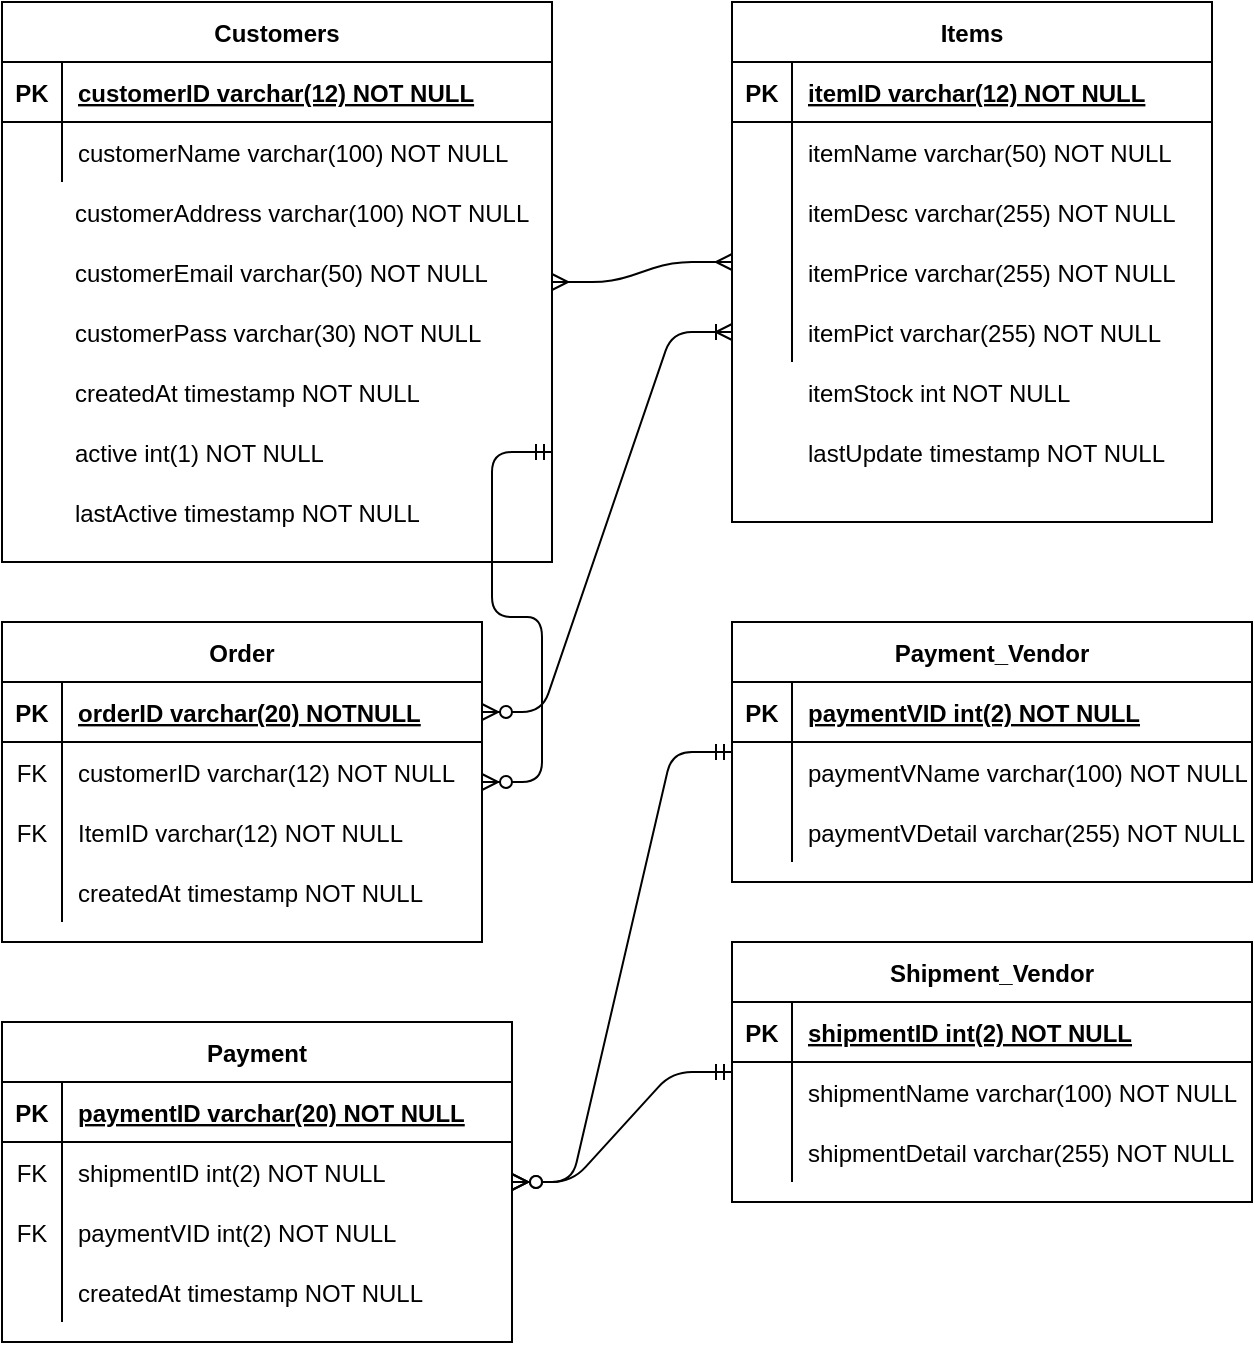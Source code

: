 <mxfile version="13.5.9" type="device"><diagram id="R2lEEEUBdFMjLlhIrx00" name="Page-1"><mxGraphModel dx="868" dy="490" grid="1" gridSize="10" guides="1" tooltips="1" connect="1" arrows="1" fold="1" page="1" pageScale="1" pageWidth="850" pageHeight="1100" math="0" shadow="0" extFonts="Permanent Marker^https://fonts.googleapis.com/css?family=Permanent+Marker"><root><mxCell id="0"/><mxCell id="1" parent="0"/><mxCell id="A3V9sl_HSj37QAp93rdn-53" value="" style="group" vertex="1" connectable="0" parent="1"><mxGeometry x="55" y="40" width="275" height="280" as="geometry"/></mxCell><mxCell id="C-vyLk0tnHw3VtMMgP7b-23" value="Customers" style="shape=table;startSize=30;container=1;collapsible=1;childLayout=tableLayout;fixedRows=1;rowLines=0;fontStyle=1;align=center;resizeLast=1;" parent="A3V9sl_HSj37QAp93rdn-53" vertex="1"><mxGeometry width="275" height="280" as="geometry"/></mxCell><mxCell id="C-vyLk0tnHw3VtMMgP7b-24" value="" style="shape=partialRectangle;collapsible=0;dropTarget=0;pointerEvents=0;fillColor=none;points=[[0,0.5],[1,0.5]];portConstraint=eastwest;top=0;left=0;right=0;bottom=1;" parent="C-vyLk0tnHw3VtMMgP7b-23" vertex="1"><mxGeometry y="30" width="275" height="30" as="geometry"/></mxCell><mxCell id="C-vyLk0tnHw3VtMMgP7b-25" value="PK" style="shape=partialRectangle;overflow=hidden;connectable=0;fillColor=none;top=0;left=0;bottom=0;right=0;fontStyle=1;" parent="C-vyLk0tnHw3VtMMgP7b-24" vertex="1"><mxGeometry width="30" height="30" as="geometry"/></mxCell><mxCell id="C-vyLk0tnHw3VtMMgP7b-26" value="customerID varchar(12) NOT NULL" style="shape=partialRectangle;overflow=hidden;connectable=0;fillColor=none;top=0;left=0;bottom=0;right=0;align=left;spacingLeft=6;fontStyle=5;" parent="C-vyLk0tnHw3VtMMgP7b-24" vertex="1"><mxGeometry x="30" width="245" height="30" as="geometry"/></mxCell><mxCell id="C-vyLk0tnHw3VtMMgP7b-27" value="" style="shape=partialRectangle;collapsible=0;dropTarget=0;pointerEvents=0;fillColor=none;points=[[0,0.5],[1,0.5]];portConstraint=eastwest;top=0;left=0;right=0;bottom=0;" parent="C-vyLk0tnHw3VtMMgP7b-23" vertex="1"><mxGeometry y="60" width="275" height="30" as="geometry"/></mxCell><mxCell id="C-vyLk0tnHw3VtMMgP7b-28" value="" style="shape=partialRectangle;overflow=hidden;connectable=0;fillColor=none;top=0;left=0;bottom=0;right=0;" parent="C-vyLk0tnHw3VtMMgP7b-27" vertex="1"><mxGeometry width="30" height="30" as="geometry"/></mxCell><mxCell id="C-vyLk0tnHw3VtMMgP7b-29" value="customerName varchar(100) NOT NULL" style="shape=partialRectangle;overflow=hidden;connectable=0;fillColor=none;top=0;left=0;bottom=0;right=0;align=left;spacingLeft=6;" parent="C-vyLk0tnHw3VtMMgP7b-27" vertex="1"><mxGeometry x="30" width="245" height="30" as="geometry"/></mxCell><mxCell id="A3V9sl_HSj37QAp93rdn-11" value="" style="shape=partialRectangle;collapsible=0;dropTarget=0;pointerEvents=0;fillColor=none;points=[[0,0.5],[1,0.5]];portConstraint=eastwest;top=0;left=0;right=0;bottom=0;" vertex="1" parent="A3V9sl_HSj37QAp93rdn-53"><mxGeometry y="90" width="275" height="30" as="geometry"/></mxCell><mxCell id="A3V9sl_HSj37QAp93rdn-12" value="" style="shape=partialRectangle;overflow=hidden;connectable=0;fillColor=none;top=0;left=0;bottom=0;right=0;" vertex="1" parent="A3V9sl_HSj37QAp93rdn-11"><mxGeometry width="28.448" height="30" as="geometry"/></mxCell><mxCell id="A3V9sl_HSj37QAp93rdn-13" value="customerAddress varchar(100) NOT NULL" style="shape=partialRectangle;overflow=hidden;connectable=0;fillColor=none;top=0;left=0;bottom=0;right=0;align=left;spacingLeft=6;" vertex="1" parent="A3V9sl_HSj37QAp93rdn-11"><mxGeometry x="28.448" width="246.552" height="30" as="geometry"/></mxCell><mxCell id="A3V9sl_HSj37QAp93rdn-14" value="" style="shape=partialRectangle;collapsible=0;dropTarget=0;pointerEvents=0;fillColor=none;points=[[0,0.5],[1,0.5]];portConstraint=eastwest;top=0;left=0;right=0;bottom=0;" vertex="1" parent="A3V9sl_HSj37QAp93rdn-53"><mxGeometry y="120" width="275" height="30" as="geometry"/></mxCell><mxCell id="A3V9sl_HSj37QAp93rdn-15" value="" style="shape=partialRectangle;overflow=hidden;connectable=0;fillColor=none;top=0;left=0;bottom=0;right=0;" vertex="1" parent="A3V9sl_HSj37QAp93rdn-14"><mxGeometry width="28.448" height="30" as="geometry"/></mxCell><mxCell id="A3V9sl_HSj37QAp93rdn-16" value="customerEmail varchar(50) NOT NULL" style="shape=partialRectangle;overflow=hidden;connectable=0;fillColor=none;top=0;left=0;bottom=0;right=0;align=left;spacingLeft=6;" vertex="1" parent="A3V9sl_HSj37QAp93rdn-14"><mxGeometry x="28.448" width="246.552" height="30" as="geometry"/></mxCell><mxCell id="A3V9sl_HSj37QAp93rdn-17" value="" style="shape=partialRectangle;collapsible=0;dropTarget=0;pointerEvents=0;fillColor=none;points=[[0,0.5],[1,0.5]];portConstraint=eastwest;top=0;left=0;right=0;bottom=0;" vertex="1" parent="A3V9sl_HSj37QAp93rdn-53"><mxGeometry y="150" width="275" height="30" as="geometry"/></mxCell><mxCell id="A3V9sl_HSj37QAp93rdn-18" value="" style="shape=partialRectangle;overflow=hidden;connectable=0;fillColor=none;top=0;left=0;bottom=0;right=0;" vertex="1" parent="A3V9sl_HSj37QAp93rdn-17"><mxGeometry width="28.448" height="30" as="geometry"/></mxCell><mxCell id="A3V9sl_HSj37QAp93rdn-19" value="customerPass varchar(30) NOT NULL" style="shape=partialRectangle;overflow=hidden;connectable=0;fillColor=none;top=0;left=0;bottom=0;right=0;align=left;spacingLeft=6;" vertex="1" parent="A3V9sl_HSj37QAp93rdn-17"><mxGeometry x="28.448" width="246.552" height="30" as="geometry"/></mxCell><mxCell id="A3V9sl_HSj37QAp93rdn-20" value="" style="shape=partialRectangle;collapsible=0;dropTarget=0;pointerEvents=0;fillColor=none;points=[[0,0.5],[1,0.5]];portConstraint=eastwest;top=0;left=0;right=0;bottom=0;" vertex="1" parent="A3V9sl_HSj37QAp93rdn-53"><mxGeometry y="180" width="275" height="30" as="geometry"/></mxCell><mxCell id="A3V9sl_HSj37QAp93rdn-21" value="" style="shape=partialRectangle;overflow=hidden;connectable=0;fillColor=none;top=0;left=0;bottom=0;right=0;" vertex="1" parent="A3V9sl_HSj37QAp93rdn-20"><mxGeometry width="28.448" height="30" as="geometry"/></mxCell><mxCell id="A3V9sl_HSj37QAp93rdn-22" value="createdAt timestamp NOT NULL" style="shape=partialRectangle;overflow=hidden;connectable=0;fillColor=none;top=0;left=0;bottom=0;right=0;align=left;spacingLeft=6;" vertex="1" parent="A3V9sl_HSj37QAp93rdn-20"><mxGeometry x="28.448" width="246.552" height="30" as="geometry"/></mxCell><mxCell id="A3V9sl_HSj37QAp93rdn-23" value="" style="shape=partialRectangle;collapsible=0;dropTarget=0;pointerEvents=0;fillColor=none;points=[[0,0.5],[1,0.5]];portConstraint=eastwest;top=0;left=0;right=0;bottom=0;" vertex="1" parent="A3V9sl_HSj37QAp93rdn-53"><mxGeometry y="210" width="275" height="30" as="geometry"/></mxCell><mxCell id="A3V9sl_HSj37QAp93rdn-24" value="" style="shape=partialRectangle;overflow=hidden;connectable=0;fillColor=none;top=0;left=0;bottom=0;right=0;" vertex="1" parent="A3V9sl_HSj37QAp93rdn-23"><mxGeometry width="28.448" height="30" as="geometry"/></mxCell><mxCell id="A3V9sl_HSj37QAp93rdn-25" value="active int(1) NOT NULL" style="shape=partialRectangle;overflow=hidden;connectable=0;fillColor=none;top=0;left=0;bottom=0;right=0;align=left;spacingLeft=6;" vertex="1" parent="A3V9sl_HSj37QAp93rdn-23"><mxGeometry x="28.448" width="246.552" height="30" as="geometry"/></mxCell><mxCell id="A3V9sl_HSj37QAp93rdn-26" value="" style="shape=partialRectangle;collapsible=0;dropTarget=0;pointerEvents=0;fillColor=none;points=[[0,0.5],[1,0.5]];portConstraint=eastwest;top=0;left=0;right=0;bottom=0;" vertex="1" parent="A3V9sl_HSj37QAp93rdn-53"><mxGeometry y="240" width="275" height="30" as="geometry"/></mxCell><mxCell id="A3V9sl_HSj37QAp93rdn-27" value="" style="shape=partialRectangle;overflow=hidden;connectable=0;fillColor=none;top=0;left=0;bottom=0;right=0;" vertex="1" parent="A3V9sl_HSj37QAp93rdn-26"><mxGeometry width="28.448" height="30" as="geometry"/></mxCell><mxCell id="A3V9sl_HSj37QAp93rdn-28" value="lastActive timestamp NOT NULL" style="shape=partialRectangle;overflow=hidden;connectable=0;fillColor=none;top=0;left=0;bottom=0;right=0;align=left;spacingLeft=6;" vertex="1" parent="A3V9sl_HSj37QAp93rdn-26"><mxGeometry x="28.448" width="246.552" height="30" as="geometry"/></mxCell><mxCell id="A3V9sl_HSj37QAp93rdn-91" value="" style="group" vertex="1" connectable="0" parent="1"><mxGeometry x="420" y="40" width="240" height="260" as="geometry"/></mxCell><mxCell id="A3V9sl_HSj37QAp93rdn-29" value="Items" style="shape=table;startSize=30;container=1;collapsible=1;childLayout=tableLayout;fixedRows=1;rowLines=0;fontStyle=1;align=center;resizeLast=1;" vertex="1" parent="A3V9sl_HSj37QAp93rdn-91"><mxGeometry width="240" height="260" as="geometry"/></mxCell><mxCell id="A3V9sl_HSj37QAp93rdn-30" value="" style="shape=partialRectangle;collapsible=0;dropTarget=0;pointerEvents=0;fillColor=none;top=0;left=0;bottom=1;right=0;points=[[0,0.5],[1,0.5]];portConstraint=eastwest;" vertex="1" parent="A3V9sl_HSj37QAp93rdn-29"><mxGeometry y="30" width="240" height="30" as="geometry"/></mxCell><mxCell id="A3V9sl_HSj37QAp93rdn-31" value="PK" style="shape=partialRectangle;connectable=0;fillColor=none;top=0;left=0;bottom=0;right=0;fontStyle=1;overflow=hidden;" vertex="1" parent="A3V9sl_HSj37QAp93rdn-30"><mxGeometry width="30" height="30" as="geometry"/></mxCell><mxCell id="A3V9sl_HSj37QAp93rdn-32" value="itemID varchar(12) NOT NULL" style="shape=partialRectangle;connectable=0;fillColor=none;top=0;left=0;bottom=0;right=0;align=left;spacingLeft=6;fontStyle=5;overflow=hidden;" vertex="1" parent="A3V9sl_HSj37QAp93rdn-30"><mxGeometry x="30" width="210" height="30" as="geometry"/></mxCell><mxCell id="A3V9sl_HSj37QAp93rdn-33" value="" style="shape=partialRectangle;collapsible=0;dropTarget=0;pointerEvents=0;fillColor=none;top=0;left=0;bottom=0;right=0;points=[[0,0.5],[1,0.5]];portConstraint=eastwest;" vertex="1" parent="A3V9sl_HSj37QAp93rdn-29"><mxGeometry y="60" width="240" height="30" as="geometry"/></mxCell><mxCell id="A3V9sl_HSj37QAp93rdn-34" value="" style="shape=partialRectangle;connectable=0;fillColor=none;top=0;left=0;bottom=0;right=0;editable=1;overflow=hidden;" vertex="1" parent="A3V9sl_HSj37QAp93rdn-33"><mxGeometry width="30" height="30" as="geometry"/></mxCell><mxCell id="A3V9sl_HSj37QAp93rdn-35" value="itemName varchar(50) NOT NULL" style="shape=partialRectangle;connectable=0;fillColor=none;top=0;left=0;bottom=0;right=0;align=left;spacingLeft=6;overflow=hidden;" vertex="1" parent="A3V9sl_HSj37QAp93rdn-33"><mxGeometry x="30" width="210" height="30" as="geometry"/></mxCell><mxCell id="A3V9sl_HSj37QAp93rdn-147" value="" style="shape=partialRectangle;collapsible=0;dropTarget=0;pointerEvents=0;fillColor=none;top=0;left=0;bottom=0;right=0;points=[[0,0.5],[1,0.5]];portConstraint=eastwest;" vertex="1" parent="A3V9sl_HSj37QAp93rdn-29"><mxGeometry y="90" width="240" height="30" as="geometry"/></mxCell><mxCell id="A3V9sl_HSj37QAp93rdn-148" value="" style="shape=partialRectangle;connectable=0;fillColor=none;top=0;left=0;bottom=0;right=0;editable=1;overflow=hidden;" vertex="1" parent="A3V9sl_HSj37QAp93rdn-147"><mxGeometry width="30" height="30" as="geometry"/></mxCell><mxCell id="A3V9sl_HSj37QAp93rdn-149" value="itemDesc varchar(255) NOT NULL" style="shape=partialRectangle;connectable=0;fillColor=none;top=0;left=0;bottom=0;right=0;align=left;spacingLeft=6;overflow=hidden;" vertex="1" parent="A3V9sl_HSj37QAp93rdn-147"><mxGeometry x="30" width="210" height="30" as="geometry"/></mxCell><mxCell id="A3V9sl_HSj37QAp93rdn-36" value="" style="shape=partialRectangle;collapsible=0;dropTarget=0;pointerEvents=0;fillColor=none;top=0;left=0;bottom=0;right=0;points=[[0,0.5],[1,0.5]];portConstraint=eastwest;" vertex="1" parent="A3V9sl_HSj37QAp93rdn-29"><mxGeometry y="120" width="240" height="30" as="geometry"/></mxCell><mxCell id="A3V9sl_HSj37QAp93rdn-37" value="" style="shape=partialRectangle;connectable=0;fillColor=none;top=0;left=0;bottom=0;right=0;editable=1;overflow=hidden;" vertex="1" parent="A3V9sl_HSj37QAp93rdn-36"><mxGeometry width="30" height="30" as="geometry"/></mxCell><mxCell id="A3V9sl_HSj37QAp93rdn-38" value="itemPrice varchar(255) NOT NULL" style="shape=partialRectangle;connectable=0;fillColor=none;top=0;left=0;bottom=0;right=0;align=left;spacingLeft=6;overflow=hidden;" vertex="1" parent="A3V9sl_HSj37QAp93rdn-36"><mxGeometry x="30" width="210" height="30" as="geometry"/></mxCell><mxCell id="A3V9sl_HSj37QAp93rdn-39" value="" style="shape=partialRectangle;collapsible=0;dropTarget=0;pointerEvents=0;fillColor=none;top=0;left=0;bottom=0;right=0;points=[[0,0.5],[1,0.5]];portConstraint=eastwest;" vertex="1" parent="A3V9sl_HSj37QAp93rdn-29"><mxGeometry y="150" width="240" height="30" as="geometry"/></mxCell><mxCell id="A3V9sl_HSj37QAp93rdn-40" value="" style="shape=partialRectangle;connectable=0;fillColor=none;top=0;left=0;bottom=0;right=0;editable=1;overflow=hidden;" vertex="1" parent="A3V9sl_HSj37QAp93rdn-39"><mxGeometry width="30" height="30" as="geometry"/></mxCell><mxCell id="A3V9sl_HSj37QAp93rdn-41" value="itemPict varchar(255) NOT NULL" style="shape=partialRectangle;connectable=0;fillColor=none;top=0;left=0;bottom=0;right=0;align=left;spacingLeft=6;overflow=hidden;" vertex="1" parent="A3V9sl_HSj37QAp93rdn-39"><mxGeometry x="30" width="210" height="30" as="geometry"/></mxCell><mxCell id="A3V9sl_HSj37QAp93rdn-85" value="" style="shape=partialRectangle;collapsible=0;dropTarget=0;pointerEvents=0;fillColor=none;points=[[0,0.5],[1,0.5]];portConstraint=eastwest;top=0;left=0;right=0;bottom=0;" vertex="1" parent="A3V9sl_HSj37QAp93rdn-91"><mxGeometry y="180" width="230" height="30" as="geometry"/></mxCell><mxCell id="A3V9sl_HSj37QAp93rdn-86" value="" style="shape=partialRectangle;overflow=hidden;connectable=0;fillColor=none;top=0;left=0;bottom=0;right=0;" vertex="1" parent="A3V9sl_HSj37QAp93rdn-85"><mxGeometry width="23.793" height="30" as="geometry"/></mxCell><mxCell id="A3V9sl_HSj37QAp93rdn-87" value="itemStock int NOT NULL" style="shape=partialRectangle;overflow=hidden;connectable=0;fillColor=none;top=0;left=0;bottom=0;right=0;align=left;spacingLeft=6;" vertex="1" parent="A3V9sl_HSj37QAp93rdn-85"><mxGeometry x="30" width="200" height="30" as="geometry"/></mxCell><mxCell id="A3V9sl_HSj37QAp93rdn-88" value="" style="shape=partialRectangle;collapsible=0;dropTarget=0;pointerEvents=0;fillColor=none;points=[[0,0.5],[1,0.5]];portConstraint=eastwest;top=0;left=0;right=0;bottom=0;" vertex="1" parent="A3V9sl_HSj37QAp93rdn-91"><mxGeometry y="210" width="230" height="30" as="geometry"/></mxCell><mxCell id="A3V9sl_HSj37QAp93rdn-89" value="" style="shape=partialRectangle;overflow=hidden;connectable=0;fillColor=none;top=0;left=0;bottom=0;right=0;" vertex="1" parent="A3V9sl_HSj37QAp93rdn-88"><mxGeometry width="23.793" height="30" as="geometry"/></mxCell><mxCell id="A3V9sl_HSj37QAp93rdn-90" value="lastUpdate timestamp NOT NULL" style="shape=partialRectangle;overflow=hidden;connectable=0;fillColor=none;top=0;left=0;bottom=0;right=0;align=left;spacingLeft=6;" vertex="1" parent="A3V9sl_HSj37QAp93rdn-88"><mxGeometry x="30" width="200" height="30" as="geometry"/></mxCell><mxCell id="A3V9sl_HSj37QAp93rdn-116" value="Order" style="shape=table;startSize=30;container=1;collapsible=1;childLayout=tableLayout;fixedRows=1;rowLines=0;fontStyle=1;align=center;resizeLast=1;" vertex="1" parent="1"><mxGeometry x="55" y="350" width="240" height="160" as="geometry"/></mxCell><mxCell id="A3V9sl_HSj37QAp93rdn-117" value="" style="shape=partialRectangle;collapsible=0;dropTarget=0;pointerEvents=0;fillColor=none;top=0;left=0;bottom=1;right=0;points=[[0,0.5],[1,0.5]];portConstraint=eastwest;" vertex="1" parent="A3V9sl_HSj37QAp93rdn-116"><mxGeometry y="30" width="240" height="30" as="geometry"/></mxCell><mxCell id="A3V9sl_HSj37QAp93rdn-118" value="PK" style="shape=partialRectangle;connectable=0;fillColor=none;top=0;left=0;bottom=0;right=0;fontStyle=1;overflow=hidden;" vertex="1" parent="A3V9sl_HSj37QAp93rdn-117"><mxGeometry width="30" height="30" as="geometry"/></mxCell><mxCell id="A3V9sl_HSj37QAp93rdn-119" value="orderID varchar(20) NOTNULL" style="shape=partialRectangle;connectable=0;fillColor=none;top=0;left=0;bottom=0;right=0;align=left;spacingLeft=6;fontStyle=5;overflow=hidden;" vertex="1" parent="A3V9sl_HSj37QAp93rdn-117"><mxGeometry x="30" width="210" height="30" as="geometry"/></mxCell><mxCell id="A3V9sl_HSj37QAp93rdn-120" value="" style="shape=partialRectangle;collapsible=0;dropTarget=0;pointerEvents=0;fillColor=none;top=0;left=0;bottom=0;right=0;points=[[0,0.5],[1,0.5]];portConstraint=eastwest;" vertex="1" parent="A3V9sl_HSj37QAp93rdn-116"><mxGeometry y="60" width="240" height="30" as="geometry"/></mxCell><mxCell id="A3V9sl_HSj37QAp93rdn-121" value="FK" style="shape=partialRectangle;connectable=0;fillColor=none;top=0;left=0;bottom=0;right=0;editable=1;overflow=hidden;" vertex="1" parent="A3V9sl_HSj37QAp93rdn-120"><mxGeometry width="30" height="30" as="geometry"/></mxCell><mxCell id="A3V9sl_HSj37QAp93rdn-122" value="customerID varchar(12) NOT NULL" style="shape=partialRectangle;connectable=0;fillColor=none;top=0;left=0;bottom=0;right=0;align=left;spacingLeft=6;overflow=hidden;" vertex="1" parent="A3V9sl_HSj37QAp93rdn-120"><mxGeometry x="30" width="210" height="30" as="geometry"/></mxCell><mxCell id="A3V9sl_HSj37QAp93rdn-123" value="" style="shape=partialRectangle;collapsible=0;dropTarget=0;pointerEvents=0;fillColor=none;top=0;left=0;bottom=0;right=0;points=[[0,0.5],[1,0.5]];portConstraint=eastwest;" vertex="1" parent="A3V9sl_HSj37QAp93rdn-116"><mxGeometry y="90" width="240" height="30" as="geometry"/></mxCell><mxCell id="A3V9sl_HSj37QAp93rdn-124" value="FK" style="shape=partialRectangle;connectable=0;fillColor=none;top=0;left=0;bottom=0;right=0;editable=1;overflow=hidden;" vertex="1" parent="A3V9sl_HSj37QAp93rdn-123"><mxGeometry width="30" height="30" as="geometry"/></mxCell><mxCell id="A3V9sl_HSj37QAp93rdn-125" value="ItemID varchar(12) NOT NULL" style="shape=partialRectangle;connectable=0;fillColor=none;top=0;left=0;bottom=0;right=0;align=left;spacingLeft=6;overflow=hidden;" vertex="1" parent="A3V9sl_HSj37QAp93rdn-123"><mxGeometry x="30" width="210" height="30" as="geometry"/></mxCell><mxCell id="A3V9sl_HSj37QAp93rdn-126" value="" style="shape=partialRectangle;collapsible=0;dropTarget=0;pointerEvents=0;fillColor=none;top=0;left=0;bottom=0;right=0;points=[[0,0.5],[1,0.5]];portConstraint=eastwest;" vertex="1" parent="A3V9sl_HSj37QAp93rdn-116"><mxGeometry y="120" width="240" height="30" as="geometry"/></mxCell><mxCell id="A3V9sl_HSj37QAp93rdn-127" value="" style="shape=partialRectangle;connectable=0;fillColor=none;top=0;left=0;bottom=0;right=0;editable=1;overflow=hidden;" vertex="1" parent="A3V9sl_HSj37QAp93rdn-126"><mxGeometry width="30" height="30" as="geometry"/></mxCell><mxCell id="A3V9sl_HSj37QAp93rdn-128" value="createdAt timestamp NOT NULL" style="shape=partialRectangle;connectable=0;fillColor=none;top=0;left=0;bottom=0;right=0;align=left;spacingLeft=6;overflow=hidden;" vertex="1" parent="A3V9sl_HSj37QAp93rdn-126"><mxGeometry x="30" width="210" height="30" as="geometry"/></mxCell><mxCell id="A3V9sl_HSj37QAp93rdn-146" value="" style="edgeStyle=entityRelationEdgeStyle;fontSize=12;html=1;endArrow=ERzeroToMany;startArrow=ERmandOne;exitX=1;exitY=0.5;exitDx=0;exitDy=0;" edge="1" parent="1" source="A3V9sl_HSj37QAp93rdn-23" target="A3V9sl_HSj37QAp93rdn-116"><mxGeometry width="100" height="100" relative="1" as="geometry"><mxPoint x="260" y="320" as="sourcePoint"/><mxPoint x="360" y="220" as="targetPoint"/></mxGeometry></mxCell><mxCell id="A3V9sl_HSj37QAp93rdn-150" value="" style="edgeStyle=entityRelationEdgeStyle;fontSize=12;html=1;endArrow=ERmany;startArrow=ERmany;" edge="1" parent="1" source="C-vyLk0tnHw3VtMMgP7b-23" target="A3V9sl_HSj37QAp93rdn-29"><mxGeometry width="100" height="100" relative="1" as="geometry"><mxPoint x="260" y="320" as="sourcePoint"/><mxPoint x="360" y="220" as="targetPoint"/></mxGeometry></mxCell><mxCell id="A3V9sl_HSj37QAp93rdn-151" value="" style="edgeStyle=entityRelationEdgeStyle;fontSize=12;html=1;endArrow=ERoneToMany;startArrow=ERzeroToMany;exitX=1;exitY=0.5;exitDx=0;exitDy=0;" edge="1" parent="1" source="A3V9sl_HSj37QAp93rdn-117"><mxGeometry width="100" height="100" relative="1" as="geometry"><mxPoint x="370" y="460" as="sourcePoint"/><mxPoint x="420" y="205" as="targetPoint"/></mxGeometry></mxCell><mxCell id="A3V9sl_HSj37QAp93rdn-105" value="Payment_Vendor" style="shape=table;startSize=30;container=1;collapsible=1;childLayout=tableLayout;fixedRows=1;rowLines=0;fontStyle=1;align=center;resizeLast=1;" vertex="1" parent="1"><mxGeometry x="420" y="350" width="260" height="130" as="geometry"/></mxCell><mxCell id="A3V9sl_HSj37QAp93rdn-106" value="" style="shape=partialRectangle;collapsible=0;dropTarget=0;pointerEvents=0;fillColor=none;top=0;left=0;bottom=1;right=0;points=[[0,0.5],[1,0.5]];portConstraint=eastwest;" vertex="1" parent="A3V9sl_HSj37QAp93rdn-105"><mxGeometry y="30" width="260" height="30" as="geometry"/></mxCell><mxCell id="A3V9sl_HSj37QAp93rdn-107" value="PK" style="shape=partialRectangle;connectable=0;fillColor=none;top=0;left=0;bottom=0;right=0;fontStyle=1;overflow=hidden;" vertex="1" parent="A3V9sl_HSj37QAp93rdn-106"><mxGeometry width="30" height="30" as="geometry"/></mxCell><mxCell id="A3V9sl_HSj37QAp93rdn-108" value="paymentVID int(2) NOT NULL" style="shape=partialRectangle;connectable=0;fillColor=none;top=0;left=0;bottom=0;right=0;align=left;spacingLeft=6;fontStyle=5;overflow=hidden;" vertex="1" parent="A3V9sl_HSj37QAp93rdn-106"><mxGeometry x="30" width="230" height="30" as="geometry"/></mxCell><mxCell id="A3V9sl_HSj37QAp93rdn-109" value="" style="shape=partialRectangle;collapsible=0;dropTarget=0;pointerEvents=0;fillColor=none;top=0;left=0;bottom=0;right=0;points=[[0,0.5],[1,0.5]];portConstraint=eastwest;" vertex="1" parent="A3V9sl_HSj37QAp93rdn-105"><mxGeometry y="60" width="260" height="30" as="geometry"/></mxCell><mxCell id="A3V9sl_HSj37QAp93rdn-110" value="" style="shape=partialRectangle;connectable=0;fillColor=none;top=0;left=0;bottom=0;right=0;editable=1;overflow=hidden;" vertex="1" parent="A3V9sl_HSj37QAp93rdn-109"><mxGeometry width="30" height="30" as="geometry"/></mxCell><mxCell id="A3V9sl_HSj37QAp93rdn-111" value="paymentVName varchar(100) NOT NULL" style="shape=partialRectangle;connectable=0;fillColor=none;top=0;left=0;bottom=0;right=0;align=left;spacingLeft=6;overflow=hidden;" vertex="1" parent="A3V9sl_HSj37QAp93rdn-109"><mxGeometry x="30" width="230" height="30" as="geometry"/></mxCell><mxCell id="A3V9sl_HSj37QAp93rdn-112" value="" style="shape=partialRectangle;collapsible=0;dropTarget=0;pointerEvents=0;fillColor=none;top=0;left=0;bottom=0;right=0;points=[[0,0.5],[1,0.5]];portConstraint=eastwest;" vertex="1" parent="A3V9sl_HSj37QAp93rdn-105"><mxGeometry y="90" width="260" height="30" as="geometry"/></mxCell><mxCell id="A3V9sl_HSj37QAp93rdn-113" value="" style="shape=partialRectangle;connectable=0;fillColor=none;top=0;left=0;bottom=0;right=0;editable=1;overflow=hidden;" vertex="1" parent="A3V9sl_HSj37QAp93rdn-112"><mxGeometry width="30" height="30" as="geometry"/></mxCell><mxCell id="A3V9sl_HSj37QAp93rdn-114" value="paymentVDetail varchar(255) NOT NULL" style="shape=partialRectangle;connectable=0;fillColor=none;top=0;left=0;bottom=0;right=0;align=left;spacingLeft=6;overflow=hidden;" vertex="1" parent="A3V9sl_HSj37QAp93rdn-112"><mxGeometry x="30" width="230" height="30" as="geometry"/></mxCell><mxCell id="A3V9sl_HSj37QAp93rdn-92" value="Shipment_Vendor" style="shape=table;startSize=30;container=1;collapsible=1;childLayout=tableLayout;fixedRows=1;rowLines=0;fontStyle=1;align=center;resizeLast=1;" vertex="1" parent="1"><mxGeometry x="420" y="510" width="260" height="130" as="geometry"/></mxCell><mxCell id="A3V9sl_HSj37QAp93rdn-93" value="" style="shape=partialRectangle;collapsible=0;dropTarget=0;pointerEvents=0;fillColor=none;top=0;left=0;bottom=1;right=0;points=[[0,0.5],[1,0.5]];portConstraint=eastwest;" vertex="1" parent="A3V9sl_HSj37QAp93rdn-92"><mxGeometry y="30" width="260" height="30" as="geometry"/></mxCell><mxCell id="A3V9sl_HSj37QAp93rdn-94" value="PK" style="shape=partialRectangle;connectable=0;fillColor=none;top=0;left=0;bottom=0;right=0;fontStyle=1;overflow=hidden;" vertex="1" parent="A3V9sl_HSj37QAp93rdn-93"><mxGeometry width="30" height="30" as="geometry"/></mxCell><mxCell id="A3V9sl_HSj37QAp93rdn-95" value="shipmentID int(2) NOT NULL" style="shape=partialRectangle;connectable=0;fillColor=none;top=0;left=0;bottom=0;right=0;align=left;spacingLeft=6;fontStyle=5;overflow=hidden;" vertex="1" parent="A3V9sl_HSj37QAp93rdn-93"><mxGeometry x="30" width="230" height="30" as="geometry"/></mxCell><mxCell id="A3V9sl_HSj37QAp93rdn-96" value="" style="shape=partialRectangle;collapsible=0;dropTarget=0;pointerEvents=0;fillColor=none;top=0;left=0;bottom=0;right=0;points=[[0,0.5],[1,0.5]];portConstraint=eastwest;" vertex="1" parent="A3V9sl_HSj37QAp93rdn-92"><mxGeometry y="60" width="260" height="30" as="geometry"/></mxCell><mxCell id="A3V9sl_HSj37QAp93rdn-97" value="" style="shape=partialRectangle;connectable=0;fillColor=none;top=0;left=0;bottom=0;right=0;editable=1;overflow=hidden;" vertex="1" parent="A3V9sl_HSj37QAp93rdn-96"><mxGeometry width="30" height="30" as="geometry"/></mxCell><mxCell id="A3V9sl_HSj37QAp93rdn-98" value="shipmentName varchar(100) NOT NULL" style="shape=partialRectangle;connectable=0;fillColor=none;top=0;left=0;bottom=0;right=0;align=left;spacingLeft=6;overflow=hidden;" vertex="1" parent="A3V9sl_HSj37QAp93rdn-96"><mxGeometry x="30" width="230" height="30" as="geometry"/></mxCell><mxCell id="A3V9sl_HSj37QAp93rdn-99" value="" style="shape=partialRectangle;collapsible=0;dropTarget=0;pointerEvents=0;fillColor=none;top=0;left=0;bottom=0;right=0;points=[[0,0.5],[1,0.5]];portConstraint=eastwest;" vertex="1" parent="A3V9sl_HSj37QAp93rdn-92"><mxGeometry y="90" width="260" height="30" as="geometry"/></mxCell><mxCell id="A3V9sl_HSj37QAp93rdn-100" value="" style="shape=partialRectangle;connectable=0;fillColor=none;top=0;left=0;bottom=0;right=0;editable=1;overflow=hidden;" vertex="1" parent="A3V9sl_HSj37QAp93rdn-99"><mxGeometry width="30" height="30" as="geometry"/></mxCell><mxCell id="A3V9sl_HSj37QAp93rdn-101" value="shipmentDetail varchar(255) NOT NULL" style="shape=partialRectangle;connectable=0;fillColor=none;top=0;left=0;bottom=0;right=0;align=left;spacingLeft=6;overflow=hidden;" vertex="1" parent="A3V9sl_HSj37QAp93rdn-99"><mxGeometry x="30" width="230" height="30" as="geometry"/></mxCell><mxCell id="A3V9sl_HSj37QAp93rdn-132" value="Payment" style="shape=table;startSize=30;container=1;collapsible=1;childLayout=tableLayout;fixedRows=1;rowLines=0;fontStyle=1;align=center;resizeLast=1;" vertex="1" parent="1"><mxGeometry x="55" y="550" width="255" height="160" as="geometry"/></mxCell><mxCell id="A3V9sl_HSj37QAp93rdn-133" value="" style="shape=partialRectangle;collapsible=0;dropTarget=0;pointerEvents=0;fillColor=none;top=0;left=0;bottom=1;right=0;points=[[0,0.5],[1,0.5]];portConstraint=eastwest;" vertex="1" parent="A3V9sl_HSj37QAp93rdn-132"><mxGeometry y="30" width="255" height="30" as="geometry"/></mxCell><mxCell id="A3V9sl_HSj37QAp93rdn-134" value="PK" style="shape=partialRectangle;connectable=0;fillColor=none;top=0;left=0;bottom=0;right=0;fontStyle=1;overflow=hidden;" vertex="1" parent="A3V9sl_HSj37QAp93rdn-133"><mxGeometry width="30" height="30" as="geometry"/></mxCell><mxCell id="A3V9sl_HSj37QAp93rdn-135" value="paymentID varchar(20) NOT NULL" style="shape=partialRectangle;connectable=0;fillColor=none;top=0;left=0;bottom=0;right=0;align=left;spacingLeft=6;fontStyle=5;overflow=hidden;" vertex="1" parent="A3V9sl_HSj37QAp93rdn-133"><mxGeometry x="30" width="225" height="30" as="geometry"/></mxCell><mxCell id="A3V9sl_HSj37QAp93rdn-136" value="" style="shape=partialRectangle;collapsible=0;dropTarget=0;pointerEvents=0;fillColor=none;top=0;left=0;bottom=0;right=0;points=[[0,0.5],[1,0.5]];portConstraint=eastwest;" vertex="1" parent="A3V9sl_HSj37QAp93rdn-132"><mxGeometry y="60" width="255" height="30" as="geometry"/></mxCell><mxCell id="A3V9sl_HSj37QAp93rdn-137" value="FK" style="shape=partialRectangle;connectable=0;fillColor=none;top=0;left=0;bottom=0;right=0;editable=1;overflow=hidden;" vertex="1" parent="A3V9sl_HSj37QAp93rdn-136"><mxGeometry width="30" height="30" as="geometry"/></mxCell><mxCell id="A3V9sl_HSj37QAp93rdn-138" value="shipmentID int(2) NOT NULL" style="shape=partialRectangle;connectable=0;fillColor=none;top=0;left=0;bottom=0;right=0;align=left;spacingLeft=6;overflow=hidden;" vertex="1" parent="A3V9sl_HSj37QAp93rdn-136"><mxGeometry x="30" width="225" height="30" as="geometry"/></mxCell><mxCell id="A3V9sl_HSj37QAp93rdn-139" value="" style="shape=partialRectangle;collapsible=0;dropTarget=0;pointerEvents=0;fillColor=none;top=0;left=0;bottom=0;right=0;points=[[0,0.5],[1,0.5]];portConstraint=eastwest;" vertex="1" parent="A3V9sl_HSj37QAp93rdn-132"><mxGeometry y="90" width="255" height="30" as="geometry"/></mxCell><mxCell id="A3V9sl_HSj37QAp93rdn-140" value="FK" style="shape=partialRectangle;connectable=0;fillColor=none;top=0;left=0;bottom=0;right=0;editable=1;overflow=hidden;" vertex="1" parent="A3V9sl_HSj37QAp93rdn-139"><mxGeometry width="30" height="30" as="geometry"/></mxCell><mxCell id="A3V9sl_HSj37QAp93rdn-141" value="paymentVID int(2) NOT NULL" style="shape=partialRectangle;connectable=0;fillColor=none;top=0;left=0;bottom=0;right=0;align=left;spacingLeft=6;overflow=hidden;" vertex="1" parent="A3V9sl_HSj37QAp93rdn-139"><mxGeometry x="30" width="225" height="30" as="geometry"/></mxCell><mxCell id="A3V9sl_HSj37QAp93rdn-142" value="" style="shape=partialRectangle;collapsible=0;dropTarget=0;pointerEvents=0;fillColor=none;top=0;left=0;bottom=0;right=0;points=[[0,0.5],[1,0.5]];portConstraint=eastwest;" vertex="1" parent="A3V9sl_HSj37QAp93rdn-132"><mxGeometry y="120" width="255" height="30" as="geometry"/></mxCell><mxCell id="A3V9sl_HSj37QAp93rdn-143" value="" style="shape=partialRectangle;connectable=0;fillColor=none;top=0;left=0;bottom=0;right=0;editable=1;overflow=hidden;" vertex="1" parent="A3V9sl_HSj37QAp93rdn-142"><mxGeometry width="30" height="30" as="geometry"/></mxCell><mxCell id="A3V9sl_HSj37QAp93rdn-144" value="createdAt timestamp NOT NULL" style="shape=partialRectangle;connectable=0;fillColor=none;top=0;left=0;bottom=0;right=0;align=left;spacingLeft=6;overflow=hidden;" vertex="1" parent="A3V9sl_HSj37QAp93rdn-142"><mxGeometry x="30" width="225" height="30" as="geometry"/></mxCell><mxCell id="A3V9sl_HSj37QAp93rdn-152" value="" style="edgeStyle=entityRelationEdgeStyle;fontSize=12;html=1;endArrow=ERzeroToMany;startArrow=ERmandOne;" edge="1" parent="1" source="A3V9sl_HSj37QAp93rdn-105" target="A3V9sl_HSj37QAp93rdn-132"><mxGeometry width="100" height="100" relative="1" as="geometry"><mxPoint x="260" y="570" as="sourcePoint"/><mxPoint x="360" y="470" as="targetPoint"/></mxGeometry></mxCell><mxCell id="A3V9sl_HSj37QAp93rdn-153" value="" style="edgeStyle=entityRelationEdgeStyle;fontSize=12;html=1;endArrow=ERzeroToMany;startArrow=ERmandOne;" edge="1" parent="1" source="A3V9sl_HSj37QAp93rdn-92" target="A3V9sl_HSj37QAp93rdn-132"><mxGeometry width="100" height="100" relative="1" as="geometry"><mxPoint x="430" y="425" as="sourcePoint"/><mxPoint x="320" y="640" as="targetPoint"/></mxGeometry></mxCell></root></mxGraphModel></diagram></mxfile>